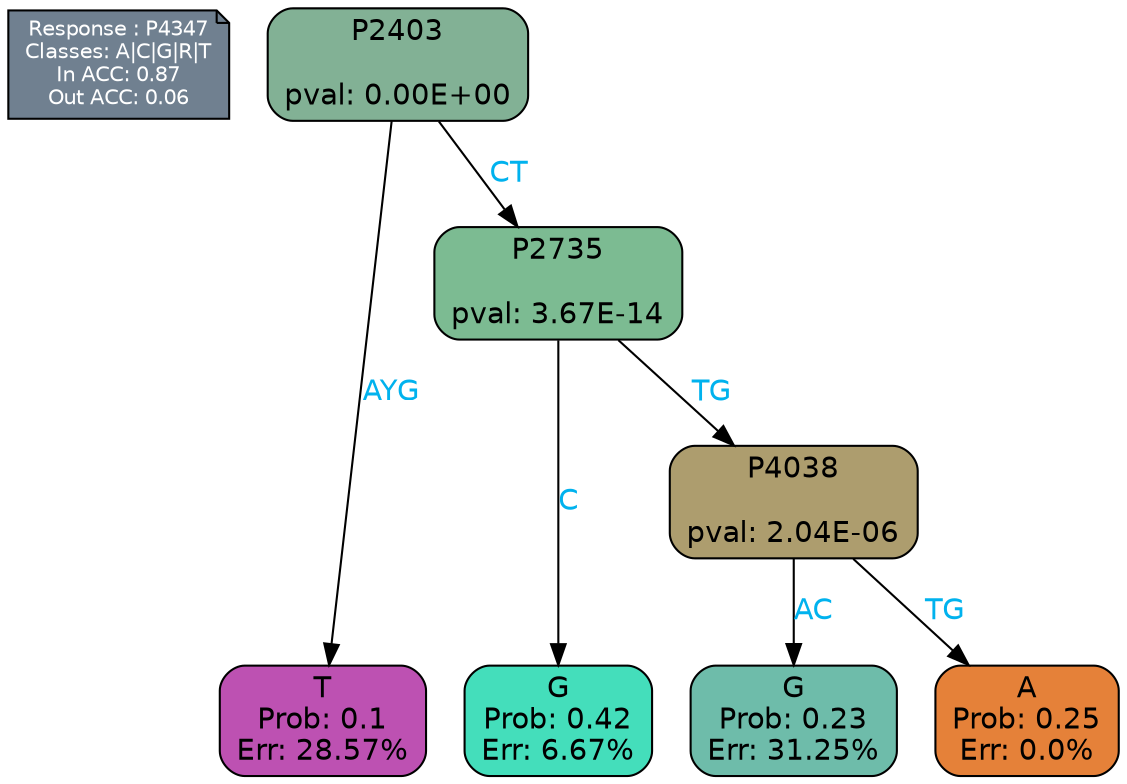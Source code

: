 digraph Tree {
node [shape=box, style="filled, rounded", color="black", fontname=helvetica] ;
graph [ranksep=equally, splines=polylines, bgcolor=transparent, dpi=600] ;
edge [fontname=helvetica] ;
LEGEND [label="Response : P4347
Classes: A|C|G|R|T
In ACC: 0.87
Out ACC: 0.06
",shape=note,align=left,style=filled,fillcolor="slategray",fontcolor="white",fontsize=10];1 [label="P2403

pval: 0.00E+00", fillcolor="#82b195"] ;
2 [label="T
Prob: 0.1
Err: 28.57%", fillcolor="#bd51b2"] ;
3 [label="P2735

pval: 3.67E-14", fillcolor="#7cbb92"] ;
4 [label="G
Prob: 0.42
Err: 6.67%", fillcolor="#44debb"] ;
5 [label="P4038

pval: 2.04E-06", fillcolor="#ad9d6e"] ;
6 [label="G
Prob: 0.23
Err: 31.25%", fillcolor="#6ebcaa"] ;
7 [label="A
Prob: 0.25
Err: 0.0%", fillcolor="#e58139"] ;
1 -> 2 [label="AYG",fontcolor=deepskyblue2] ;
1 -> 3 [label="CT",fontcolor=deepskyblue2] ;
3 -> 4 [label="C",fontcolor=deepskyblue2] ;
3 -> 5 [label="TG",fontcolor=deepskyblue2] ;
5 -> 6 [label="AC",fontcolor=deepskyblue2] ;
5 -> 7 [label="TG",fontcolor=deepskyblue2] ;
{rank = same; 2;4;6;7;}{rank = same; LEGEND;1;}}